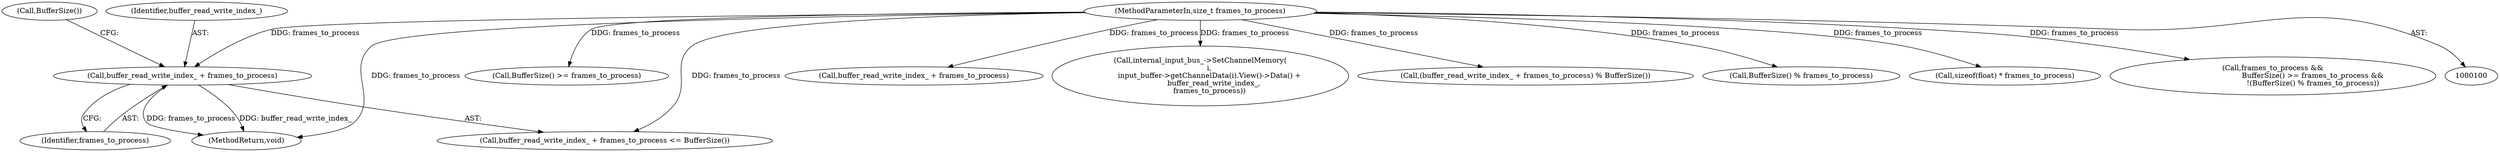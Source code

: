 digraph "0_Chrome_783c28d59c4c748ef9b787d4717882c90c5b227b@API" {
"1000157" [label="(Call,buffer_read_write_index_ + frames_to_process)"];
"1000101" [label="(MethodParameterIn,size_t frames_to_process)"];
"1000159" [label="(Identifier,frames_to_process)"];
"1000184" [label="(Call,BufferSize() >= frames_to_process)"];
"1000304" [label="(MethodReturn,void)"];
"1000101" [label="(MethodParameterIn,size_t frames_to_process)"];
"1000156" [label="(Call,buffer_read_write_index_ + frames_to_process <= BufferSize())"];
"1000261" [label="(Call,buffer_read_write_index_ + frames_to_process)"];
"1000227" [label="(Call,internal_input_bus_->SetChannelMemory(\n        i,\n        input_buffer->getChannelData(i).View()->Data() +\n            buffer_read_write_index_,\n        frames_to_process))"];
"1000260" [label="(Call,(buffer_read_write_index_ + frames_to_process) % BufferSize())"];
"1000157" [label="(Call,buffer_read_write_index_ + frames_to_process)"];
"1000188" [label="(Call,BufferSize() % frames_to_process)"];
"1000160" [label="(Call,BufferSize())"];
"1000254" [label="(Call,sizeof(float) * frames_to_process)"];
"1000158" [label="(Identifier,buffer_read_write_index_)"];
"1000181" [label="(Call,frames_to_process &&\n                                   BufferSize() >= frames_to_process &&\n                                   !(BufferSize() % frames_to_process))"];
"1000157" -> "1000156"  [label="AST: "];
"1000157" -> "1000159"  [label="CFG: "];
"1000158" -> "1000157"  [label="AST: "];
"1000159" -> "1000157"  [label="AST: "];
"1000160" -> "1000157"  [label="CFG: "];
"1000157" -> "1000304"  [label="DDG: frames_to_process"];
"1000157" -> "1000304"  [label="DDG: buffer_read_write_index_"];
"1000101" -> "1000157"  [label="DDG: frames_to_process"];
"1000101" -> "1000100"  [label="AST: "];
"1000101" -> "1000304"  [label="DDG: frames_to_process"];
"1000101" -> "1000156"  [label="DDG: frames_to_process"];
"1000101" -> "1000181"  [label="DDG: frames_to_process"];
"1000101" -> "1000184"  [label="DDG: frames_to_process"];
"1000101" -> "1000188"  [label="DDG: frames_to_process"];
"1000101" -> "1000227"  [label="DDG: frames_to_process"];
"1000101" -> "1000254"  [label="DDG: frames_to_process"];
"1000101" -> "1000260"  [label="DDG: frames_to_process"];
"1000101" -> "1000261"  [label="DDG: frames_to_process"];
}
